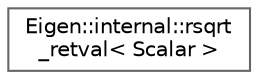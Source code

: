 digraph "Graphical Class Hierarchy"
{
 // LATEX_PDF_SIZE
  bgcolor="transparent";
  edge [fontname=Helvetica,fontsize=10,labelfontname=Helvetica,labelfontsize=10];
  node [fontname=Helvetica,fontsize=10,shape=box,height=0.2,width=0.4];
  rankdir="LR";
  Node0 [id="Node000000",label="Eigen::internal::rsqrt\l_retval\< Scalar \>",height=0.2,width=0.4,color="grey40", fillcolor="white", style="filled",URL="$structEigen_1_1internal_1_1rsqrt__retval.html",tooltip=" "];
}
